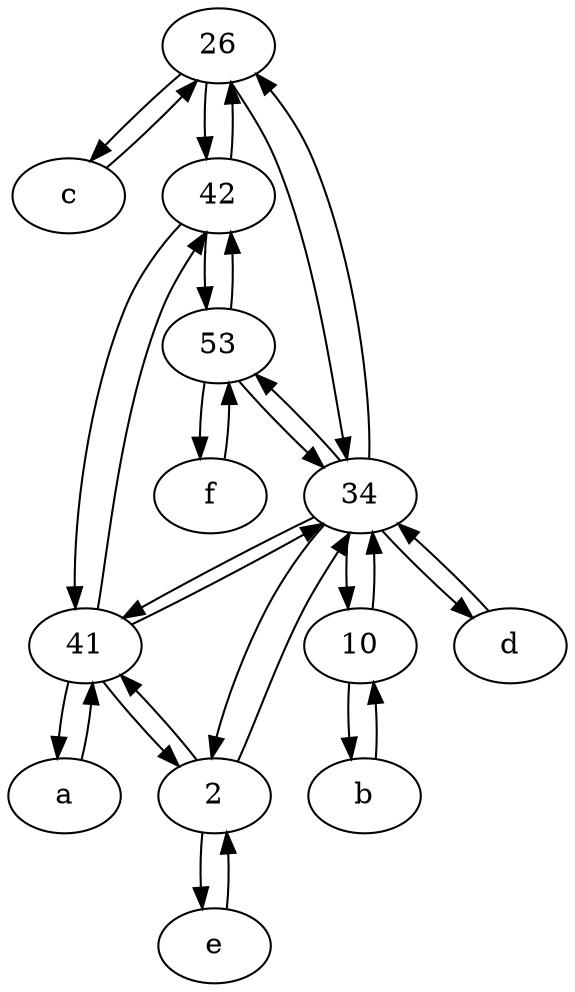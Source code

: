 digraph  {
	26;
	10;
	41;
	2;
	c [pos="20,10!"];
	b [pos="50,20!"];
	e [pos="30,50!"];
	42;
	f [pos="15,45!"];
	53;
	34;
	d [pos="20,30!"];
	a [pos="40,10!"];
	34 -> 10;
	41 -> 2;
	34 -> 2;
	41 -> 42;
	f -> 53;
	34 -> 26;
	c -> 26;
	26 -> 42;
	10 -> 34;
	2 -> e;
	34 -> 41;
	d -> 34;
	26 -> 34;
	41 -> a;
	53 -> f;
	26 -> c;
	53 -> 34;
	42 -> 26;
	10 -> b;
	2 -> 41;
	a -> 41;
	34 -> 53;
	e -> 2;
	53 -> 42;
	42 -> 41;
	42 -> 53;
	b -> 10;
	41 -> 34;
	2 -> 34;
	34 -> d;

	}